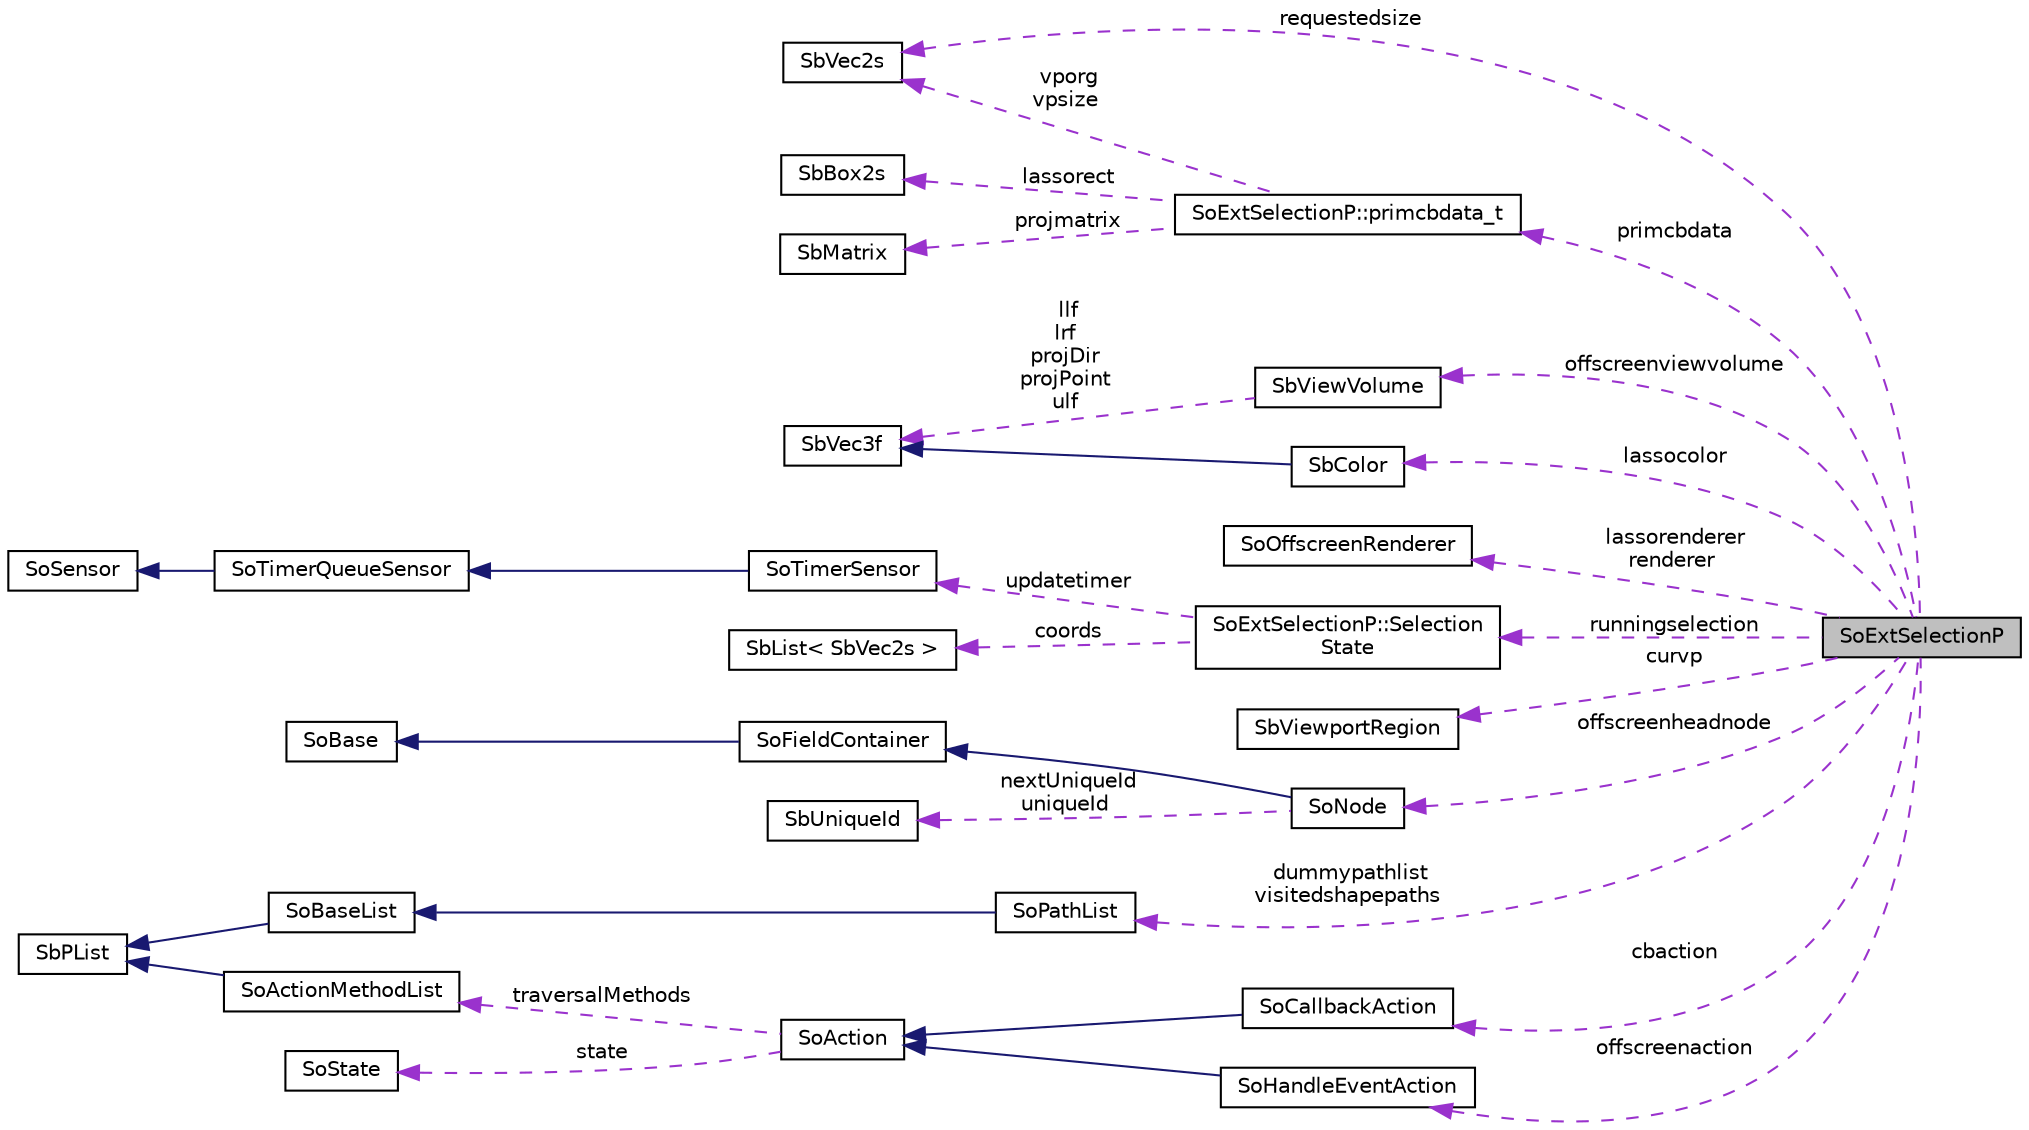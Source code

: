 digraph "SoExtSelectionP"
{
 // LATEX_PDF_SIZE
  edge [fontname="Helvetica",fontsize="10",labelfontname="Helvetica",labelfontsize="10"];
  node [fontname="Helvetica",fontsize="10",shape=record];
  rankdir="LR";
  Node1 [label="SoExtSelectionP",height=0.2,width=0.4,color="black", fillcolor="grey75", style="filled", fontcolor="black",tooltip=" "];
  Node2 -> Node1 [dir="back",color="darkorchid3",fontsize="10",style="dashed",label=" requestedsize" ,fontname="Helvetica"];
  Node2 [label="SbVec2s",height=0.2,width=0.4,color="black", fillcolor="white", style="filled",URL="$classSbVec2s.html",tooltip="The SbVec2s class is a 2 dimensional vector with short integer coordinates."];
  Node3 -> Node1 [dir="back",color="darkorchid3",fontsize="10",style="dashed",label=" offscreenviewvolume" ,fontname="Helvetica"];
  Node3 [label="SbViewVolume",height=0.2,width=0.4,color="black", fillcolor="white", style="filled",URL="$classSbViewVolume.html",tooltip="The SbViewVolume class is a viewing volume in 3D space."];
  Node4 -> Node3 [dir="back",color="darkorchid3",fontsize="10",style="dashed",label=" llf\nlrf\nprojDir\nprojPoint\nulf" ,fontname="Helvetica"];
  Node4 [label="SbVec3f",height=0.2,width=0.4,color="black", fillcolor="white", style="filled",URL="$classSbVec3f.html",tooltip="The SbVec3f class is a 3 dimensional vector with floating point coordinates."];
  Node5 -> Node1 [dir="back",color="darkorchid3",fontsize="10",style="dashed",label=" lassorenderer\nrenderer" ,fontname="Helvetica"];
  Node5 [label="SoOffscreenRenderer",height=0.2,width=0.4,color="black", fillcolor="white", style="filled",URL="$classSoOffscreenRenderer.html",tooltip="The SoOffscreenRenderer class is used for rendering scenes to offscreen buffers."];
  Node6 -> Node1 [dir="back",color="darkorchid3",fontsize="10",style="dashed",label=" primcbdata" ,fontname="Helvetica"];
  Node6 [label="SoExtSelectionP::primcbdata_t",height=0.2,width=0.4,color="black", fillcolor="white", style="filled",URL="$structSoExtSelectionP_1_1primcbdata__t.html",tooltip=" "];
  Node2 -> Node6 [dir="back",color="darkorchid3",fontsize="10",style="dashed",label=" vporg\nvpsize" ,fontname="Helvetica"];
  Node7 -> Node6 [dir="back",color="darkorchid3",fontsize="10",style="dashed",label=" lassorect" ,fontname="Helvetica"];
  Node7 [label="SbBox2s",height=0.2,width=0.4,color="black", fillcolor="white", style="filled",URL="$classSbBox2s.html",tooltip="The SbBox2s class is a 2 dimensional box with short integer coordinates."];
  Node8 -> Node6 [dir="back",color="darkorchid3",fontsize="10",style="dashed",label=" projmatrix" ,fontname="Helvetica"];
  Node8 [label="SbMatrix",height=0.2,width=0.4,color="black", fillcolor="white", style="filled",URL="$classSbMatrix.html",tooltip="The SbMatrix class is a 4x4 dimensional representation of a matrix."];
  Node9 -> Node1 [dir="back",color="darkorchid3",fontsize="10",style="dashed",label=" runningselection" ,fontname="Helvetica"];
  Node9 [label="SoExtSelectionP::Selection\lState",height=0.2,width=0.4,color="black", fillcolor="white", style="filled",URL="$structSoExtSelectionP_1_1SelectionState.html",tooltip=" "];
  Node10 -> Node9 [dir="back",color="darkorchid3",fontsize="10",style="dashed",label=" updatetimer" ,fontname="Helvetica"];
  Node10 [label="SoTimerSensor",height=0.2,width=0.4,color="black", fillcolor="white", style="filled",URL="$classSoTimerSensor.html",tooltip="The SoTimerSensor class is a sensor which will trigger at given intervals."];
  Node11 -> Node10 [dir="back",color="midnightblue",fontsize="10",style="solid",fontname="Helvetica"];
  Node11 [label="SoTimerQueueSensor",height=0.2,width=0.4,color="black", fillcolor="white", style="filled",URL="$classSoTimerQueueSensor.html",tooltip="The SoTimerQueueSensor class is the abstract base class for sensors triggering on certain timer event..."];
  Node12 -> Node11 [dir="back",color="midnightblue",fontsize="10",style="solid",fontname="Helvetica"];
  Node12 [label="SoSensor",height=0.2,width=0.4,color="black", fillcolor="white", style="filled",URL="$classSoSensor.html",tooltip="The SoSensor class is the abstract base class for all sensors."];
  Node13 -> Node9 [dir="back",color="darkorchid3",fontsize="10",style="dashed",label=" coords" ,fontname="Helvetica"];
  Node13 [label="SbList\< SbVec2s \>",height=0.2,width=0.4,color="black", fillcolor="white", style="filled",URL="$classSbList.html",tooltip=" "];
  Node14 -> Node1 [dir="back",color="darkorchid3",fontsize="10",style="dashed",label=" curvp" ,fontname="Helvetica"];
  Node14 [label="SbViewportRegion",height=0.2,width=0.4,color="black", fillcolor="white", style="filled",URL="$classSbViewportRegion.html",tooltip="The SbViewportRegion class is a viewport within a full window."];
  Node15 -> Node1 [dir="back",color="darkorchid3",fontsize="10",style="dashed",label=" lassocolor" ,fontname="Helvetica"];
  Node15 [label="SbColor",height=0.2,width=0.4,color="black", fillcolor="white", style="filled",URL="$classSbColor.html",tooltip="The SbColor class contains the red, green and blue components which make up a color value."];
  Node4 -> Node15 [dir="back",color="midnightblue",fontsize="10",style="solid",fontname="Helvetica"];
  Node16 -> Node1 [dir="back",color="darkorchid3",fontsize="10",style="dashed",label=" offscreenheadnode" ,fontname="Helvetica"];
  Node16 [label="SoNode",height=0.2,width=0.4,color="black", fillcolor="white", style="filled",URL="$classSoNode.html",tooltip="The SoNode class is the base class for nodes used in scene graphs."];
  Node17 -> Node16 [dir="back",color="midnightblue",fontsize="10",style="solid",fontname="Helvetica"];
  Node17 [label="SoFieldContainer",height=0.2,width=0.4,color="black", fillcolor="white", style="filled",URL="$classSoFieldContainer.html",tooltip="The SoFieldContainer class is a base class for all classes that contain fields."];
  Node18 -> Node17 [dir="back",color="midnightblue",fontsize="10",style="solid",fontname="Helvetica"];
  Node18 [label="SoBase",height=0.2,width=0.4,color="black", fillcolor="white", style="filled",URL="$classSoBase.html",tooltip="The SoBase class is the top-level superclass for a number of class-hierarchies."];
  Node19 -> Node16 [dir="back",color="darkorchid3",fontsize="10",style="dashed",label=" nextUniqueId\nuniqueId" ,fontname="Helvetica"];
  Node19 [label="SbUniqueId",height=0.2,width=0.4,color="black", fillcolor="white", style="filled",URL="$classSbUniqueId.html",tooltip="SbUniqueId is an integer type for node identifiers."];
  Node20 -> Node1 [dir="back",color="darkorchid3",fontsize="10",style="dashed",label=" dummypathlist\nvisitedshapepaths" ,fontname="Helvetica"];
  Node20 [label="SoPathList",height=0.2,width=0.4,color="black", fillcolor="white", style="filled",URL="$classSoPathList.html",tooltip="The SoPathList class is a container for pointers to SoPath objects."];
  Node21 -> Node20 [dir="back",color="midnightblue",fontsize="10",style="solid",fontname="Helvetica"];
  Node21 [label="SoBaseList",height=0.2,width=0.4,color="black", fillcolor="white", style="filled",URL="$classSoBaseList.html",tooltip="The SoBaseList class is a container for pointers to SoBase derived objects."];
  Node22 -> Node21 [dir="back",color="midnightblue",fontsize="10",style="solid",fontname="Helvetica"];
  Node22 [label="SbPList",height=0.2,width=0.4,color="black", fillcolor="white", style="filled",URL="$classSbPList.html",tooltip="The SbPList class is a container class for void pointers."];
  Node23 -> Node1 [dir="back",color="darkorchid3",fontsize="10",style="dashed",label=" cbaction" ,fontname="Helvetica"];
  Node23 [label="SoCallbackAction",height=0.2,width=0.4,color="black", fillcolor="white", style="filled",URL="$classSoCallbackAction.html",tooltip="The SoCallbackAction class invokes callbacks at specific nodes."];
  Node24 -> Node23 [dir="back",color="midnightblue",fontsize="10",style="solid",fontname="Helvetica"];
  Node24 [label="SoAction",height=0.2,width=0.4,color="black", fillcolor="white", style="filled",URL="$classSoAction.html",tooltip="The SoAction class is the base class for all traversal actions."];
  Node25 -> Node24 [dir="back",color="darkorchid3",fontsize="10",style="dashed",label=" traversalMethods" ,fontname="Helvetica"];
  Node25 [label="SoActionMethodList",height=0.2,width=0.4,color="black", fillcolor="white", style="filled",URL="$classSoActionMethodList.html",tooltip="The SoActionMethodList class contains function pointers for action methods."];
  Node22 -> Node25 [dir="back",color="midnightblue",fontsize="10",style="solid",fontname="Helvetica"];
  Node26 -> Node24 [dir="back",color="darkorchid3",fontsize="10",style="dashed",label=" state" ,fontname="Helvetica"];
  Node26 [label="SoState",height=0.2,width=0.4,color="black", fillcolor="white", style="filled",URL="$classSoState.html",tooltip="The SoState class manages the Coin scene graph traversal state data."];
  Node27 -> Node1 [dir="back",color="darkorchid3",fontsize="10",style="dashed",label=" offscreenaction" ,fontname="Helvetica"];
  Node27 [label="SoHandleEventAction",height=0.2,width=0.4,color="black", fillcolor="white", style="filled",URL="$classSoHandleEventAction.html",tooltip="The SoHandleEventAction class distributes user events to the scene."];
  Node24 -> Node27 [dir="back",color="midnightblue",fontsize="10",style="solid",fontname="Helvetica"];
}
